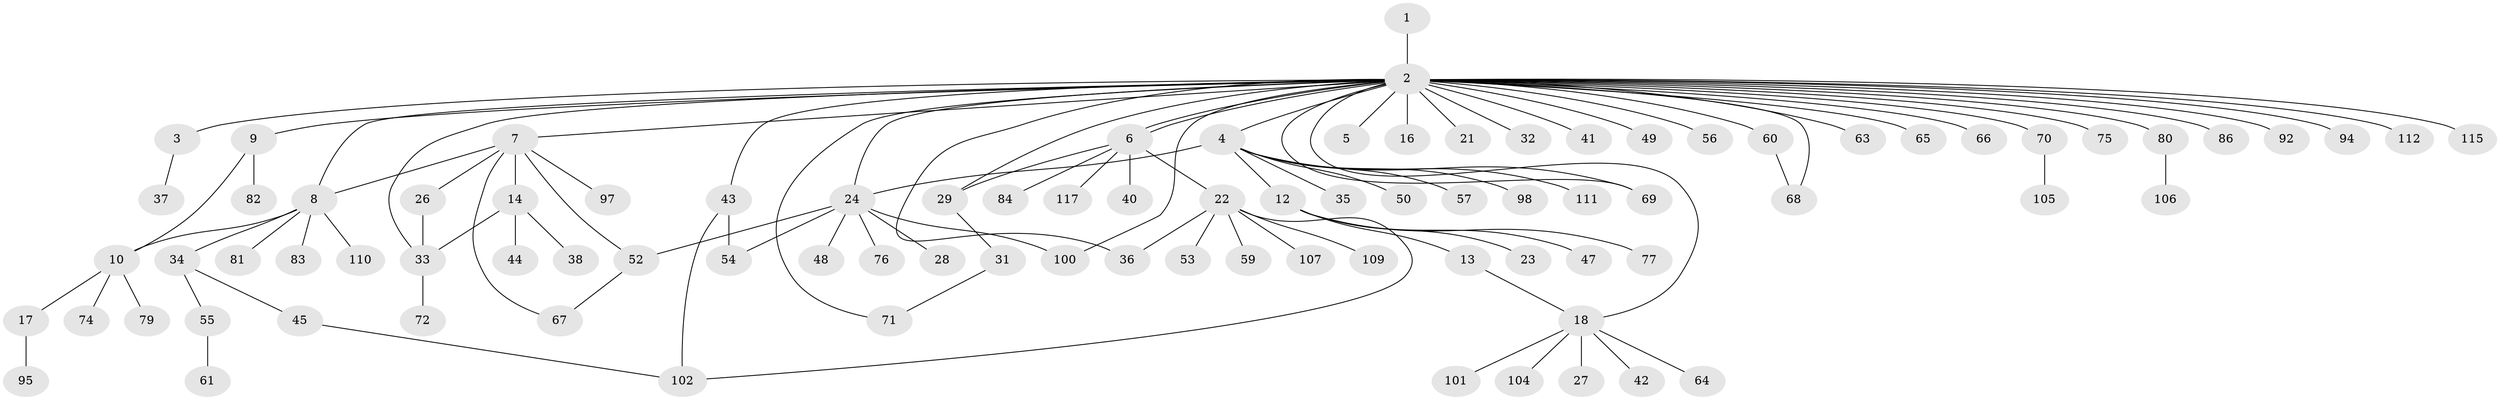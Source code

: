 // original degree distribution, {1: 0.5847457627118644, 39: 0.00847457627118644, 2: 0.17796610169491525, 8: 0.01694915254237288, 5: 0.05084745762711865, 4: 0.05084745762711865, 6: 0.00847457627118644, 3: 0.0847457627118644, 7: 0.00847457627118644, 9: 0.00847457627118644}
// Generated by graph-tools (version 1.1) at 2025/41/03/06/25 10:41:45]
// undirected, 90 vertices, 107 edges
graph export_dot {
graph [start="1"]
  node [color=gray90,style=filled];
  1;
  2 [super="+96"];
  3;
  4 [super="+20"];
  5;
  6 [super="+11"];
  7 [super="+58"];
  8 [super="+73"];
  9 [super="+85"];
  10;
  12 [super="+15"];
  13;
  14;
  16;
  17 [super="+88"];
  18 [super="+19"];
  21;
  22 [super="+30"];
  23;
  24 [super="+25"];
  26 [super="+78"];
  27 [super="+62"];
  28;
  29 [super="+51"];
  31 [super="+93"];
  32 [super="+39"];
  33 [super="+46"];
  34 [super="+89"];
  35;
  36 [super="+103"];
  37 [super="+114"];
  38;
  40;
  41;
  42;
  43;
  44;
  45;
  47;
  48;
  49;
  50 [super="+113"];
  52;
  53;
  54;
  55 [super="+118"];
  56;
  57 [super="+108"];
  59;
  60;
  61;
  63;
  64;
  65;
  66;
  67;
  68 [super="+87"];
  69;
  70;
  71;
  72;
  74 [super="+99"];
  75;
  76;
  77;
  79;
  80;
  81 [super="+91"];
  82;
  83;
  84 [super="+116"];
  86 [super="+90"];
  92;
  94;
  95;
  97;
  98;
  100;
  101;
  102;
  104;
  105;
  106;
  107;
  109;
  110;
  111;
  112;
  115;
  117;
  1 -- 2;
  2 -- 3;
  2 -- 4;
  2 -- 5;
  2 -- 6 [weight=2];
  2 -- 6;
  2 -- 7;
  2 -- 8;
  2 -- 9;
  2 -- 16;
  2 -- 18;
  2 -- 21;
  2 -- 24;
  2 -- 29;
  2 -- 32;
  2 -- 33;
  2 -- 36;
  2 -- 41;
  2 -- 43;
  2 -- 49;
  2 -- 56;
  2 -- 60;
  2 -- 63;
  2 -- 65;
  2 -- 66;
  2 -- 68;
  2 -- 69;
  2 -- 70;
  2 -- 71;
  2 -- 75;
  2 -- 80;
  2 -- 86;
  2 -- 92;
  2 -- 94;
  2 -- 100;
  2 -- 112;
  2 -- 115;
  3 -- 37;
  4 -- 12;
  4 -- 24;
  4 -- 35;
  4 -- 50;
  4 -- 57;
  4 -- 98;
  4 -- 69;
  4 -- 111;
  6 -- 29;
  6 -- 84;
  6 -- 117;
  6 -- 22;
  6 -- 40;
  7 -- 14;
  7 -- 26;
  7 -- 97;
  7 -- 8;
  7 -- 67;
  7 -- 52;
  8 -- 10;
  8 -- 34;
  8 -- 81;
  8 -- 83;
  8 -- 110;
  9 -- 10;
  9 -- 82;
  10 -- 17;
  10 -- 74;
  10 -- 79;
  12 -- 13;
  12 -- 23;
  12 -- 47;
  12 -- 77;
  13 -- 18;
  14 -- 33;
  14 -- 38;
  14 -- 44;
  17 -- 95;
  18 -- 27;
  18 -- 64;
  18 -- 101;
  18 -- 104;
  18 -- 42;
  22 -- 36;
  22 -- 59;
  22 -- 102;
  22 -- 107;
  22 -- 109;
  22 -- 53;
  24 -- 28;
  24 -- 48;
  24 -- 52;
  24 -- 54;
  24 -- 76;
  24 -- 100;
  26 -- 33;
  29 -- 31;
  31 -- 71;
  33 -- 72;
  34 -- 45;
  34 -- 55;
  43 -- 54;
  43 -- 102;
  45 -- 102;
  52 -- 67;
  55 -- 61;
  60 -- 68;
  70 -- 105;
  80 -- 106;
}
